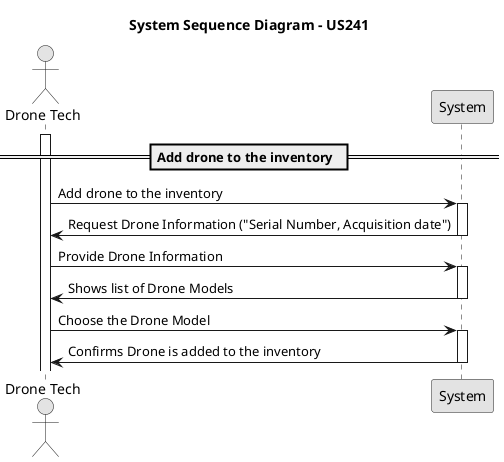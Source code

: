 @startuml
skinparam monochrome true
skinparam packageStyle rectangle
skinparam shadowing false

actor "Drone Tech" as droneTech
participant "System" as system

title System Sequence Diagram - US241

== Add drone to the inventory  ==
activate droneTech

droneTech -> system : Add drone to the inventory
activate system

system -> droneTech : Request Drone Information ("Serial Number, Acquisition date")
deactivate system
droneTech -> system : Provide Drone Information

activate system

system -> droneTech : Shows list of Drone Models

deactivate system
droneTech -> system : Choose the Drone Model

activate system

system -> droneTech : Confirms Drone is added to the inventory
deactivate system



@enduml
